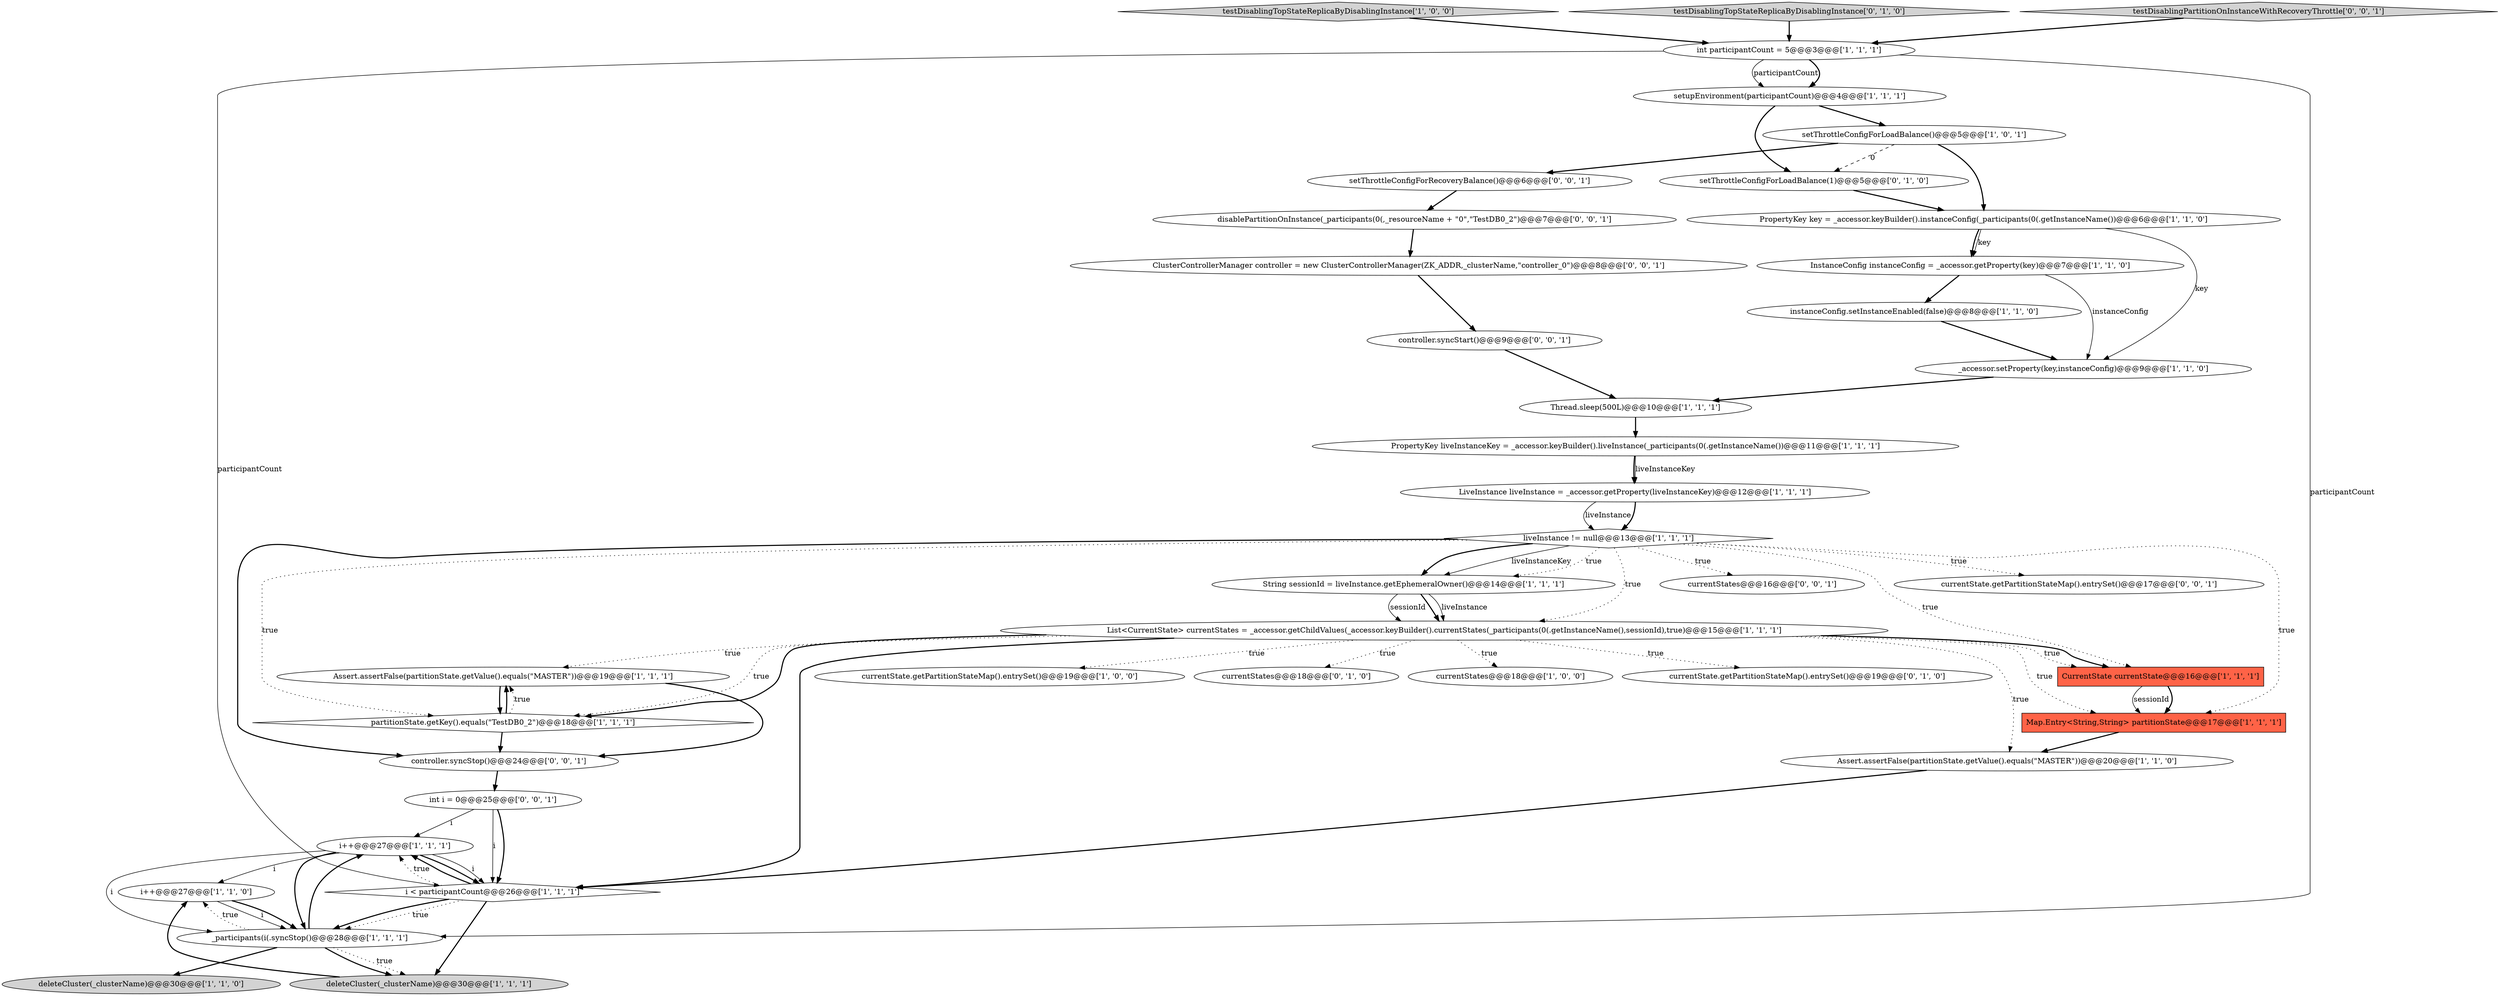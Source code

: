 digraph {
37 [style = filled, label = "currentStates@@@16@@@['0', '0', '1']", fillcolor = white, shape = ellipse image = "AAA0AAABBB3BBB"];
17 [style = filled, label = "LiveInstance liveInstance = _accessor.getProperty(liveInstanceKey)@@@12@@@['1', '1', '1']", fillcolor = white, shape = ellipse image = "AAA0AAABBB1BBB"];
5 [style = filled, label = "Thread.sleep(500L)@@@10@@@['1', '1', '1']", fillcolor = white, shape = ellipse image = "AAA0AAABBB1BBB"];
12 [style = filled, label = "i++@@@27@@@['1', '1', '0']", fillcolor = white, shape = ellipse image = "AAA0AAABBB1BBB"];
21 [style = filled, label = "deleteCluster(_clusterName)@@@30@@@['1', '1', '0']", fillcolor = lightgray, shape = ellipse image = "AAA0AAABBB1BBB"];
3 [style = filled, label = "PropertyKey liveInstanceKey = _accessor.keyBuilder().liveInstance(_participants(0(.getInstanceName())@@@11@@@['1', '1', '1']", fillcolor = white, shape = ellipse image = "AAA0AAABBB1BBB"];
26 [style = filled, label = "Assert.assertFalse(partitionState.getValue().equals(\"MASTER\"))@@@19@@@['1', '1', '1']", fillcolor = white, shape = ellipse image = "AAA0AAABBB1BBB"];
13 [style = filled, label = "i++@@@27@@@['1', '1', '1']", fillcolor = white, shape = ellipse image = "AAA0AAABBB1BBB"];
18 [style = filled, label = "List<CurrentState> currentStates = _accessor.getChildValues(_accessor.keyBuilder().currentStates(_participants(0(.getInstanceName(),sessionId),true)@@@15@@@['1', '1', '1']", fillcolor = white, shape = ellipse image = "AAA0AAABBB1BBB"];
19 [style = filled, label = "instanceConfig.setInstanceEnabled(false)@@@8@@@['1', '1', '0']", fillcolor = white, shape = ellipse image = "AAA0AAABBB1BBB"];
6 [style = filled, label = "Map.Entry<String,String> partitionState@@@17@@@['1', '1', '1']", fillcolor = tomato, shape = box image = "AAA0AAABBB1BBB"];
24 [style = filled, label = "partitionState.getKey().equals(\"TestDB0_2\")@@@18@@@['1', '1', '1']", fillcolor = white, shape = diamond image = "AAA0AAABBB1BBB"];
2 [style = filled, label = "currentState.getPartitionStateMap().entrySet()@@@19@@@['1', '0', '0']", fillcolor = white, shape = ellipse image = "AAA0AAABBB1BBB"];
27 [style = filled, label = "currentStates@@@18@@@['0', '1', '0']", fillcolor = white, shape = ellipse image = "AAA0AAABBB2BBB"];
7 [style = filled, label = "CurrentState currentState@@@16@@@['1', '1', '1']", fillcolor = tomato, shape = box image = "AAA0AAABBB1BBB"];
16 [style = filled, label = "InstanceConfig instanceConfig = _accessor.getProperty(key)@@@7@@@['1', '1', '0']", fillcolor = white, shape = ellipse image = "AAA0AAABBB1BBB"];
0 [style = filled, label = "Assert.assertFalse(partitionState.getValue().equals(\"MASTER\"))@@@20@@@['1', '1', '0']", fillcolor = white, shape = ellipse image = "AAA0AAABBB1BBB"];
39 [style = filled, label = "controller.syncStart()@@@9@@@['0', '0', '1']", fillcolor = white, shape = ellipse image = "AAA0AAABBB3BBB"];
8 [style = filled, label = "setThrottleConfigForLoadBalance()@@@5@@@['1', '0', '1']", fillcolor = white, shape = ellipse image = "AAA0AAABBB1BBB"];
22 [style = filled, label = "_accessor.setProperty(key,instanceConfig)@@@9@@@['1', '1', '0']", fillcolor = white, shape = ellipse image = "AAA0AAABBB1BBB"];
32 [style = filled, label = "disablePartitionOnInstance(_participants(0(,_resourceName + \"0\",\"TestDB0_2\")@@@7@@@['0', '0', '1']", fillcolor = white, shape = ellipse image = "AAA0AAABBB3BBB"];
1 [style = filled, label = "i < participantCount@@@26@@@['1', '1', '1']", fillcolor = white, shape = diamond image = "AAA0AAABBB1BBB"];
10 [style = filled, label = "int participantCount = 5@@@3@@@['1', '1', '1']", fillcolor = white, shape = ellipse image = "AAA0AAABBB1BBB"];
23 [style = filled, label = "currentStates@@@18@@@['1', '0', '0']", fillcolor = white, shape = ellipse image = "AAA0AAABBB1BBB"];
28 [style = filled, label = "currentState.getPartitionStateMap().entrySet()@@@19@@@['0', '1', '0']", fillcolor = white, shape = ellipse image = "AAA0AAABBB2BBB"];
9 [style = filled, label = "liveInstance != null@@@13@@@['1', '1', '1']", fillcolor = white, shape = diamond image = "AAA0AAABBB1BBB"];
25 [style = filled, label = "setupEnvironment(participantCount)@@@4@@@['1', '1', '1']", fillcolor = white, shape = ellipse image = "AAA0AAABBB1BBB"];
31 [style = filled, label = "currentState.getPartitionStateMap().entrySet()@@@17@@@['0', '0', '1']", fillcolor = white, shape = ellipse image = "AAA0AAABBB3BBB"];
20 [style = filled, label = "deleteCluster(_clusterName)@@@30@@@['1', '1', '1']", fillcolor = lightgray, shape = ellipse image = "AAA0AAABBB1BBB"];
34 [style = filled, label = "ClusterControllerManager controller = new ClusterControllerManager(ZK_ADDR,_clusterName,\"controller_0\")@@@8@@@['0', '0', '1']", fillcolor = white, shape = ellipse image = "AAA0AAABBB3BBB"];
38 [style = filled, label = "int i = 0@@@25@@@['0', '0', '1']", fillcolor = white, shape = ellipse image = "AAA0AAABBB3BBB"];
29 [style = filled, label = "setThrottleConfigForLoadBalance(1)@@@5@@@['0', '1', '0']", fillcolor = white, shape = ellipse image = "AAA1AAABBB2BBB"];
33 [style = filled, label = "controller.syncStop()@@@24@@@['0', '0', '1']", fillcolor = white, shape = ellipse image = "AAA0AAABBB3BBB"];
11 [style = filled, label = "testDisablingTopStateReplicaByDisablingInstance['1', '0', '0']", fillcolor = lightgray, shape = diamond image = "AAA0AAABBB1BBB"];
30 [style = filled, label = "testDisablingTopStateReplicaByDisablingInstance['0', '1', '0']", fillcolor = lightgray, shape = diamond image = "AAA0AAABBB2BBB"];
36 [style = filled, label = "setThrottleConfigForRecoveryBalance()@@@6@@@['0', '0', '1']", fillcolor = white, shape = ellipse image = "AAA0AAABBB3BBB"];
15 [style = filled, label = "String sessionId = liveInstance.getEphemeralOwner()@@@14@@@['1', '1', '1']", fillcolor = white, shape = ellipse image = "AAA0AAABBB1BBB"];
35 [style = filled, label = "testDisablingPartitionOnInstanceWithRecoveryThrottle['0', '0', '1']", fillcolor = lightgray, shape = diamond image = "AAA0AAABBB3BBB"];
14 [style = filled, label = "PropertyKey key = _accessor.keyBuilder().instanceConfig(_participants(0(.getInstanceName())@@@6@@@['1', '1', '0']", fillcolor = white, shape = ellipse image = "AAA0AAABBB1BBB"];
4 [style = filled, label = "_participants(i(.syncStop()@@@28@@@['1', '1', '1']", fillcolor = white, shape = ellipse image = "AAA0AAABBB1BBB"];
13->4 [style = solid, label="i"];
8->14 [style = bold, label=""];
14->22 [style = solid, label="key"];
24->33 [style = bold, label=""];
10->25 [style = solid, label="participantCount"];
13->12 [style = solid, label="i"];
4->12 [style = dotted, label="true"];
39->5 [style = bold, label=""];
7->6 [style = bold, label=""];
19->22 [style = bold, label=""];
9->6 [style = dotted, label="true"];
9->37 [style = dotted, label="true"];
3->17 [style = bold, label=""];
18->7 [style = dotted, label="true"];
18->24 [style = dotted, label="true"];
17->9 [style = solid, label="liveInstance"];
13->1 [style = bold, label=""];
13->1 [style = solid, label="i"];
4->21 [style = bold, label=""];
26->24 [style = bold, label=""];
10->1 [style = solid, label="participantCount"];
18->23 [style = dotted, label="true"];
8->29 [style = dashed, label="0"];
9->24 [style = dotted, label="true"];
38->1 [style = solid, label="i"];
9->18 [style = dotted, label="true"];
1->13 [style = dotted, label="true"];
17->9 [style = bold, label=""];
1->4 [style = bold, label=""];
32->34 [style = bold, label=""];
34->39 [style = bold, label=""];
29->14 [style = bold, label=""];
24->26 [style = bold, label=""];
1->4 [style = dotted, label="true"];
20->12 [style = bold, label=""];
1->13 [style = bold, label=""];
8->36 [style = bold, label=""];
13->4 [style = bold, label=""];
14->16 [style = bold, label=""];
9->31 [style = dotted, label="true"];
15->18 [style = bold, label=""];
12->4 [style = solid, label="i"];
16->19 [style = bold, label=""];
6->0 [style = bold, label=""];
16->22 [style = solid, label="instanceConfig"];
12->4 [style = bold, label=""];
9->15 [style = bold, label=""];
26->33 [style = bold, label=""];
38->1 [style = bold, label=""];
35->10 [style = bold, label=""];
18->6 [style = dotted, label="true"];
11->10 [style = bold, label=""];
10->4 [style = solid, label="participantCount"];
9->15 [style = solid, label="liveInstanceKey"];
18->0 [style = dotted, label="true"];
18->28 [style = dotted, label="true"];
33->38 [style = bold, label=""];
36->32 [style = bold, label=""];
15->18 [style = solid, label="liveInstance"];
4->13 [style = bold, label=""];
18->1 [style = bold, label=""];
18->2 [style = dotted, label="true"];
5->3 [style = bold, label=""];
14->16 [style = solid, label="key"];
18->26 [style = dotted, label="true"];
7->6 [style = solid, label="sessionId"];
38->13 [style = solid, label="i"];
4->20 [style = dotted, label="true"];
18->7 [style = bold, label=""];
22->5 [style = bold, label=""];
25->29 [style = bold, label=""];
24->26 [style = dotted, label="true"];
18->24 [style = bold, label=""];
9->7 [style = dotted, label="true"];
30->10 [style = bold, label=""];
10->25 [style = bold, label=""];
4->20 [style = bold, label=""];
0->1 [style = bold, label=""];
9->33 [style = bold, label=""];
18->27 [style = dotted, label="true"];
15->18 [style = solid, label="sessionId"];
25->8 [style = bold, label=""];
9->15 [style = dotted, label="true"];
1->20 [style = bold, label=""];
3->17 [style = solid, label="liveInstanceKey"];
}
